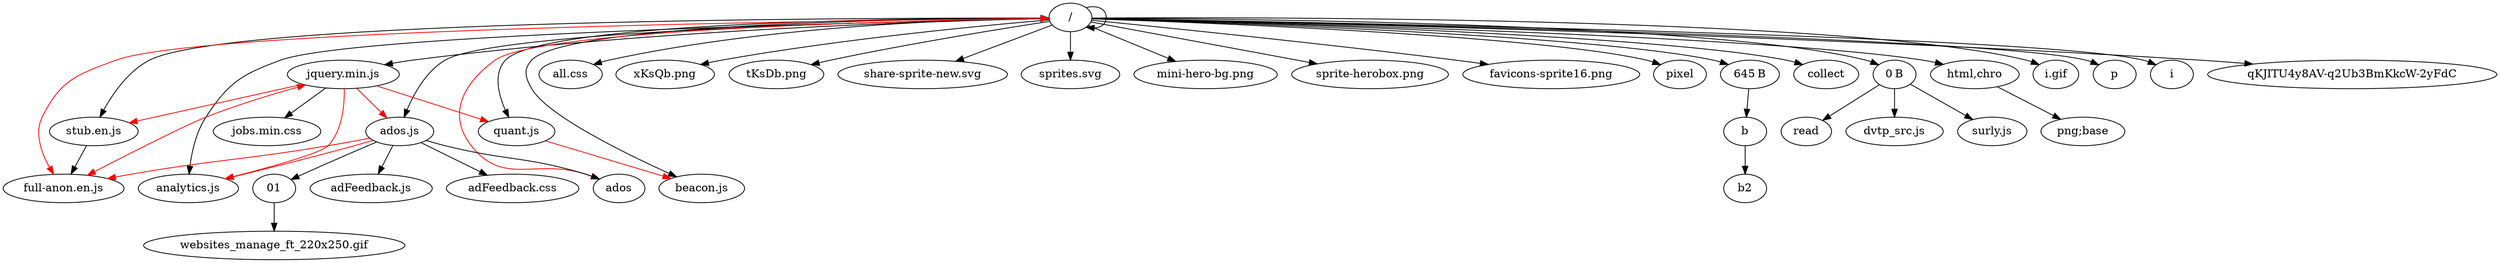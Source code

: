 strict digraph G {
ratio=compress;
concentrate=true;
"/" -> "/";
"/" -> "jquery.min.js";
"/" -> "stub.en.js";
"/" -> "all.css";
"/" -> "xKsQb.png";
"/" -> "tKsDb.png";
"/" -> "share-sprite-new.svg";
"/" -> "sprites.svg";
"/" -> "mini-hero-bg.png";
"/" -> "sprite-herobox.png";
"/" -> "favicons-sprite16.png";
"/" -> "ados.js";
"/" -> "analytics.js";
"/" -> "quant.js";
"/" -> "beacon.js";
"stub.en.js" -> "full-anon.en.js";
"ados.js" -> "ados";
"/" -> "pixel";
"645 B" -> "b";
"/" -> "collect";
"b" -> "b2";
"ados.js" -> "adFeedback.js";
"ados.js" -> "adFeedback.css";
"0 B" -> "read";
"html,chro" -> "png;base";
"ados.js" -> "01";
"/" -> "i.gif";
"0 B" -> "dvtp_src.js";
"01" -> "websites_manage_ft_220x250.gif";
"0 B" -> "surly.js";
"/" -> "p";
"jquery.min.js" -> "jobs.min.css";
"/" -> "i";
"/" -> "qKJITU4y8AV-q2Ub3BmKkcW-2yFdC";
"/" -> "html,chro";
"/" -> "0 B";
"/" -> "645 B";
"jquery.min.js" -> "/"[color=red];
"jquery.min.js" -> "full-anon.en.js"[color=red];
"jquery.min.js" -> "ados.js"[color=red];
"jquery.min.js" -> "analytics.js"[color=red];
"/" -> "full-anon.en.js"[color=red];
"ados.js" -> "analytics.js"[color=red];
"jquery.min.js" -> "quant.js"[color=red];
"ados.js" -> "full-anon.en.js"[color=red];
"full-anon.en.js" -> "/"[color=red];
"/" -> "ados"[color=red];
"full-anon.en.js" -> "jquery.min.js"[color=red];
"jquery.min.js" -> "stub.en.js"[color=red];
"stub.en.js" -> "/"[color=red];
"jquery.min.js" -> "/"[color=red];
"quant.js" -> "beacon.js"[color=red];
"beacon.js" -> "/"[color=red];
"analytics.js" -> "/"[color=red];
"quant.js" -> "/"[color=red];
"ados.js" -> "/"[color=red];
}
